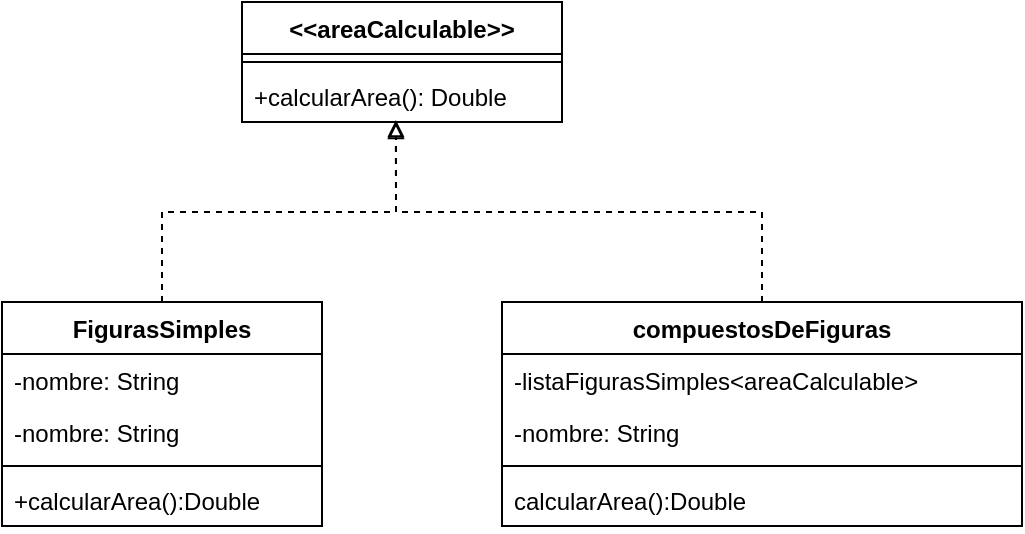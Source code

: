<mxfile version="15.6.4" type="device"><diagram id="ZZet4O4AP-jcMOpR469t" name="Page-1"><mxGraphModel dx="868" dy="450" grid="1" gridSize="10" guides="1" tooltips="1" connect="1" arrows="1" fold="1" page="1" pageScale="1" pageWidth="827" pageHeight="1169" math="0" shadow="0"><root><mxCell id="0"/><mxCell id="1" parent="0"/><mxCell id="4phhc2Ci2OYay5lKR-3n-18" style="edgeStyle=orthogonalEdgeStyle;rounded=0;orthogonalLoop=1;jettySize=auto;html=1;entryX=0.481;entryY=0.962;entryDx=0;entryDy=0;entryPerimeter=0;fontColor=default;dashed=1;strokeColor=default;labelBackgroundColor=default;endArrow=block;endFill=0;" edge="1" parent="1" source="4phhc2Ci2OYay5lKR-3n-1" target="4phhc2Ci2OYay5lKR-3n-12"><mxGeometry relative="1" as="geometry"/></mxCell><mxCell id="4phhc2Ci2OYay5lKR-3n-1" value="FigurasSimples" style="swimlane;fontStyle=1;align=center;verticalAlign=top;childLayout=stackLayout;horizontal=1;startSize=26;horizontalStack=0;resizeParent=1;resizeParentMax=0;resizeLast=0;collapsible=1;marginBottom=0;fillColor=default;strokeColor=default;fontColor=default;" vertex="1" parent="1"><mxGeometry x="270" y="310" width="160" height="112" as="geometry"/></mxCell><mxCell id="4phhc2Ci2OYay5lKR-3n-21" value="-nombre: String" style="text;strokeColor=none;fillColor=none;align=left;verticalAlign=top;spacingLeft=4;spacingRight=4;overflow=hidden;rotatable=0;points=[[0,0.5],[1,0.5]];portConstraint=eastwest;fontColor=default;" vertex="1" parent="4phhc2Ci2OYay5lKR-3n-1"><mxGeometry y="26" width="160" height="26" as="geometry"/></mxCell><mxCell id="4phhc2Ci2OYay5lKR-3n-2" value="-nombre: String" style="text;strokeColor=none;fillColor=none;align=left;verticalAlign=top;spacingLeft=4;spacingRight=4;overflow=hidden;rotatable=0;points=[[0,0.5],[1,0.5]];portConstraint=eastwest;fontColor=default;" vertex="1" parent="4phhc2Ci2OYay5lKR-3n-1"><mxGeometry y="52" width="160" height="26" as="geometry"/></mxCell><mxCell id="4phhc2Ci2OYay5lKR-3n-3" value="" style="line;strokeWidth=1;fillColor=none;align=left;verticalAlign=middle;spacingTop=-1;spacingLeft=3;spacingRight=3;rotatable=0;labelPosition=right;points=[];portConstraint=eastwest;" vertex="1" parent="4phhc2Ci2OYay5lKR-3n-1"><mxGeometry y="78" width="160" height="8" as="geometry"/></mxCell><mxCell id="4phhc2Ci2OYay5lKR-3n-4" value="+calcularArea():Double" style="text;strokeColor=none;fillColor=none;align=left;verticalAlign=top;spacingLeft=4;spacingRight=4;overflow=hidden;rotatable=0;points=[[0,0.5],[1,0.5]];portConstraint=eastwest;fontColor=default;" vertex="1" parent="4phhc2Ci2OYay5lKR-3n-1"><mxGeometry y="86" width="160" height="26" as="geometry"/></mxCell><mxCell id="4phhc2Ci2OYay5lKR-3n-19" style="edgeStyle=orthogonalEdgeStyle;rounded=0;orthogonalLoop=1;jettySize=auto;html=1;entryX=0.481;entryY=1;entryDx=0;entryDy=0;entryPerimeter=0;fontColor=default;dashed=1;strokeColor=default;labelBackgroundColor=default;endArrow=block;endFill=0;" edge="1" parent="1" source="4phhc2Ci2OYay5lKR-3n-5" target="4phhc2Ci2OYay5lKR-3n-12"><mxGeometry relative="1" as="geometry"/></mxCell><mxCell id="4phhc2Ci2OYay5lKR-3n-5" value="compuestosDeFiguras" style="swimlane;fontStyle=1;align=center;verticalAlign=top;childLayout=stackLayout;horizontal=1;startSize=26;horizontalStack=0;resizeParent=1;resizeParentMax=0;resizeLast=0;collapsible=1;marginBottom=0;fontColor=default;strokeColor=default;fillColor=default;" vertex="1" parent="1"><mxGeometry x="520" y="310" width="260" height="112" as="geometry"/></mxCell><mxCell id="4phhc2Ci2OYay5lKR-3n-6" value="-listaFigurasSimples&lt;areaCalculable&gt;" style="text;strokeColor=none;fillColor=none;align=left;verticalAlign=top;spacingLeft=4;spacingRight=4;overflow=hidden;rotatable=0;points=[[0,0.5],[1,0.5]];portConstraint=eastwest;fontColor=default;" vertex="1" parent="4phhc2Ci2OYay5lKR-3n-5"><mxGeometry y="26" width="260" height="26" as="geometry"/></mxCell><mxCell id="4phhc2Ci2OYay5lKR-3n-17" value="-nombre: String" style="text;strokeColor=none;fillColor=none;align=left;verticalAlign=top;spacingLeft=4;spacingRight=4;overflow=hidden;rotatable=0;points=[[0,0.5],[1,0.5]];portConstraint=eastwest;fontColor=default;" vertex="1" parent="4phhc2Ci2OYay5lKR-3n-5"><mxGeometry y="52" width="260" height="26" as="geometry"/></mxCell><mxCell id="4phhc2Ci2OYay5lKR-3n-7" value="" style="line;strokeWidth=1;fillColor=none;align=left;verticalAlign=middle;spacingTop=-1;spacingLeft=3;spacingRight=3;rotatable=0;labelPosition=right;points=[];portConstraint=eastwest;fontColor=default;" vertex="1" parent="4phhc2Ci2OYay5lKR-3n-5"><mxGeometry y="78" width="260" height="8" as="geometry"/></mxCell><mxCell id="4phhc2Ci2OYay5lKR-3n-8" value="calcularArea():Double&#10;" style="text;strokeColor=none;fillColor=none;align=left;verticalAlign=top;spacingLeft=4;spacingRight=4;overflow=hidden;rotatable=0;points=[[0,0.5],[1,0.5]];portConstraint=eastwest;fontColor=default;" vertex="1" parent="4phhc2Ci2OYay5lKR-3n-5"><mxGeometry y="86" width="260" height="26" as="geometry"/></mxCell><mxCell id="4phhc2Ci2OYay5lKR-3n-9" value="&lt;&lt;areaCalculable&gt;&gt;" style="swimlane;fontStyle=1;align=center;verticalAlign=top;childLayout=stackLayout;horizontal=1;startSize=26;horizontalStack=0;resizeParent=1;resizeParentMax=0;resizeLast=0;collapsible=1;marginBottom=0;fontColor=default;strokeColor=default;fillColor=default;" vertex="1" parent="1"><mxGeometry x="390" y="160" width="160" height="60" as="geometry"/></mxCell><mxCell id="4phhc2Ci2OYay5lKR-3n-11" value="" style="line;strokeWidth=1;fillColor=none;align=left;verticalAlign=middle;spacingTop=-1;spacingLeft=3;spacingRight=3;rotatable=0;labelPosition=right;points=[];portConstraint=eastwest;fontColor=default;" vertex="1" parent="4phhc2Ci2OYay5lKR-3n-9"><mxGeometry y="26" width="160" height="8" as="geometry"/></mxCell><mxCell id="4phhc2Ci2OYay5lKR-3n-12" value="+calcularArea(): Double" style="text;strokeColor=none;fillColor=none;align=left;verticalAlign=top;spacingLeft=4;spacingRight=4;overflow=hidden;rotatable=0;points=[[0,0.5],[1,0.5]];portConstraint=eastwest;fontColor=default;" vertex="1" parent="4phhc2Ci2OYay5lKR-3n-9"><mxGeometry y="34" width="160" height="26" as="geometry"/></mxCell></root></mxGraphModel></diagram></mxfile>